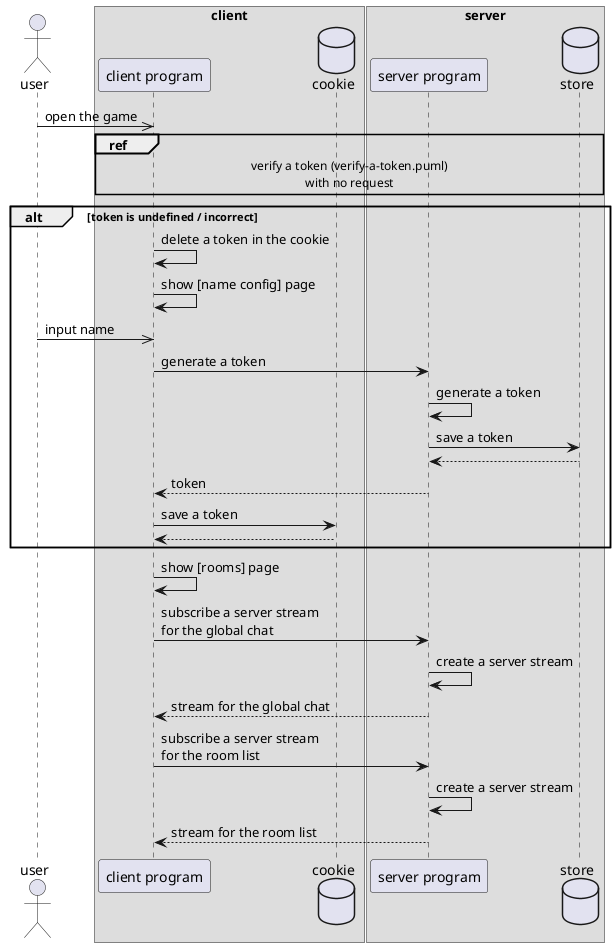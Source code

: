 @startuml login

actor user
box client
    participant "client program" as client
    database cookie
end box

box server
    participant "server program" as server
    database store
end box

user ->> client : open the game
' client -> cookie : get a token
' cookie --> client : token / undefined

' alt token is defined in the cookie
'     client -> server : validate a token
'     server -> store : check existence of a token
'     store --> server : check result
'     server --> client : validation result
' end
ref over client, store : verify a token (verify-a-token.puml)\nwith no request

alt token is undefined / incorrect
    client -> client : delete a token in the cookie
    client -> client : show [name config] page
    user ->> client : input name
    client -> server : generate a token
    server -> server : generate a token
    server -> store : save a token
    store --> server
    server --> client : token
    client -> cookie : save a token
    cookie --> client
end
client -> client : show [rooms] page

client -> server : subscribe a server stream\nfor the global chat
server -> server : create a server stream
server --> client : stream for the global chat

client -> server : subscribe a server stream\nfor the room list
server -> server : create a server stream
server --> client : stream for the room list

@enduml
